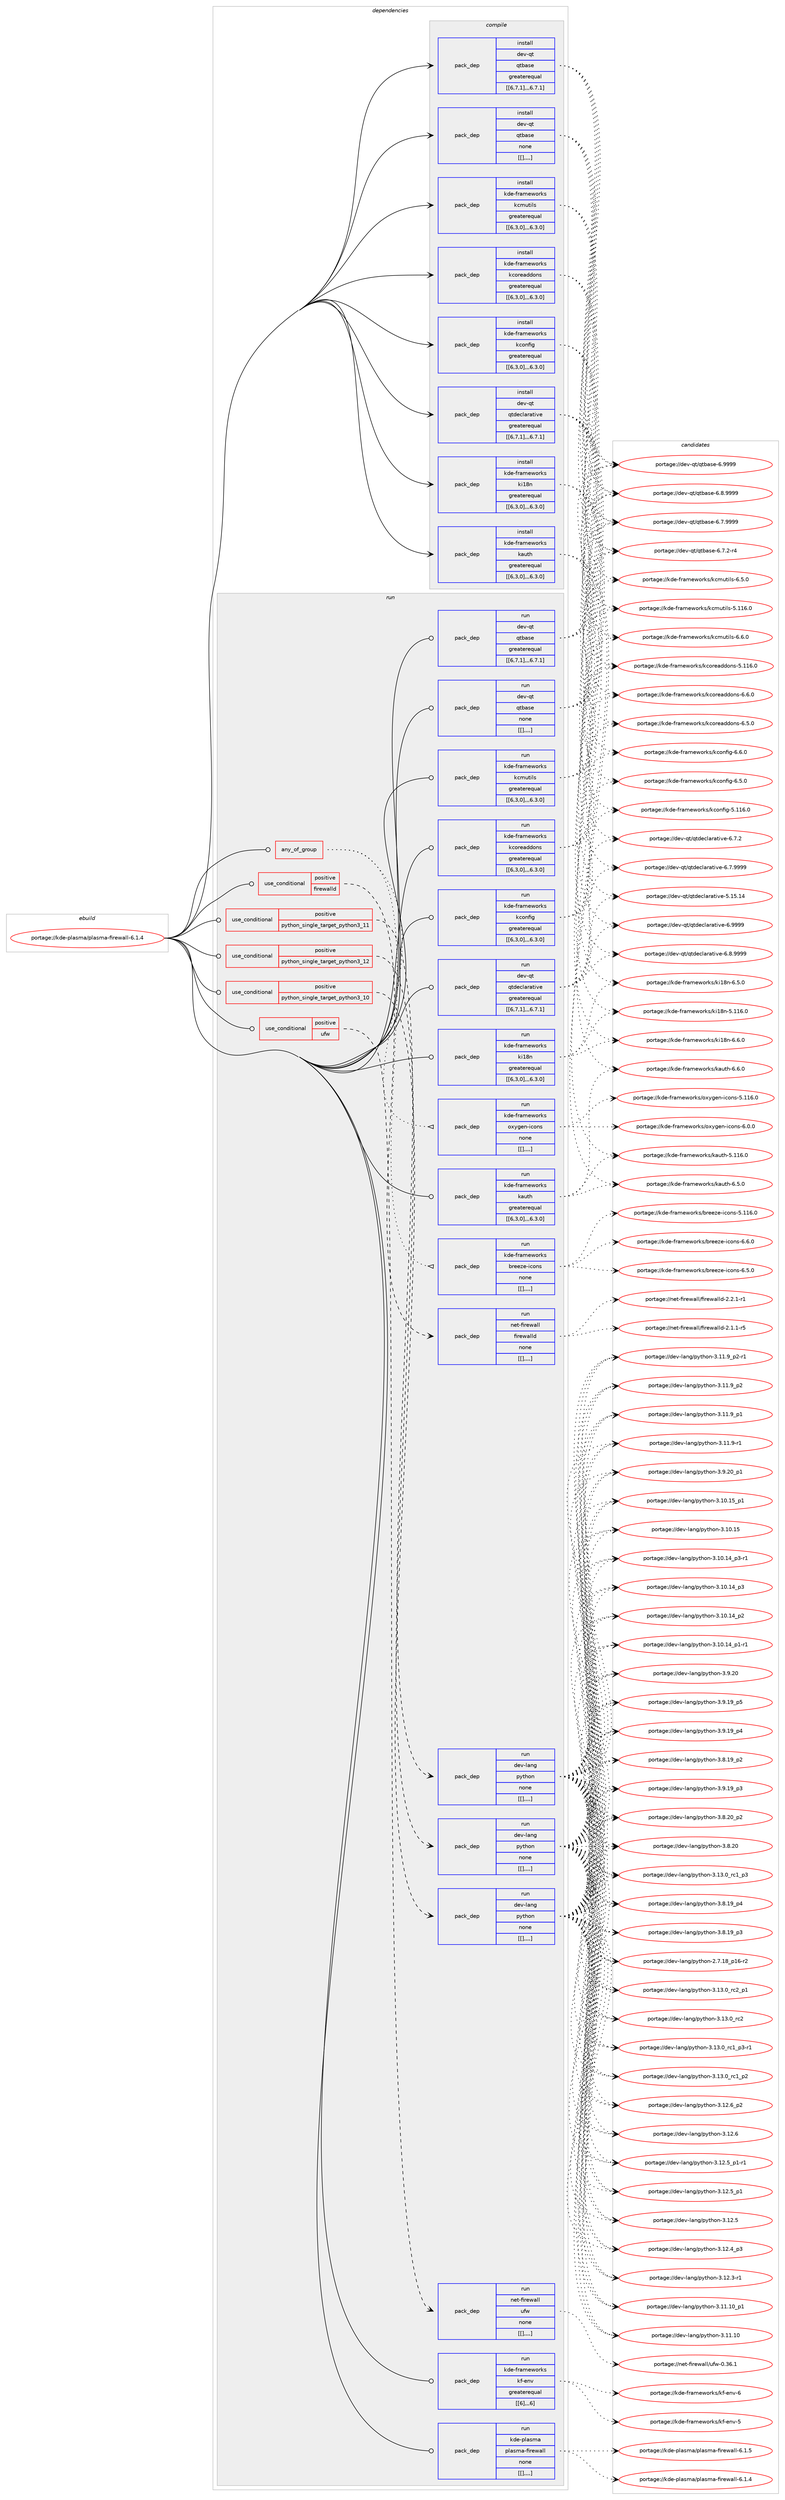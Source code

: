 digraph prolog {

# *************
# Graph options
# *************

newrank=true;
concentrate=true;
compound=true;
graph [rankdir=LR,fontname=Helvetica,fontsize=10,ranksep=1.5];#, ranksep=2.5, nodesep=0.2];
edge  [arrowhead=vee];
node  [fontname=Helvetica,fontsize=10];

# **********
# The ebuild
# **********

subgraph cluster_leftcol {
color=gray;
label=<<i>ebuild</i>>;
id [label="portage://kde-plasma/plasma-firewall-6.1.4", color=red, width=4, href="../kde-plasma/plasma-firewall-6.1.4.svg"];
}

# ****************
# The dependencies
# ****************

subgraph cluster_midcol {
color=gray;
label=<<i>dependencies</i>>;
subgraph cluster_compile {
fillcolor="#eeeeee";
style=filled;
label=<<i>compile</i>>;
subgraph pack206975 {
dependency280791 [label=<<TABLE BORDER="0" CELLBORDER="1" CELLSPACING="0" CELLPADDING="4" WIDTH="220"><TR><TD ROWSPAN="6" CELLPADDING="30">pack_dep</TD></TR><TR><TD WIDTH="110">install</TD></TR><TR><TD>dev-qt</TD></TR><TR><TD>qtbase</TD></TR><TR><TD>greaterequal</TD></TR><TR><TD>[[6,7,1],,,6.7.1]</TD></TR></TABLE>>, shape=none, color=blue];
}
id:e -> dependency280791:w [weight=20,style="solid",arrowhead="vee"];
subgraph pack206976 {
dependency280792 [label=<<TABLE BORDER="0" CELLBORDER="1" CELLSPACING="0" CELLPADDING="4" WIDTH="220"><TR><TD ROWSPAN="6" CELLPADDING="30">pack_dep</TD></TR><TR><TD WIDTH="110">install</TD></TR><TR><TD>dev-qt</TD></TR><TR><TD>qtbase</TD></TR><TR><TD>none</TD></TR><TR><TD>[[],,,,]</TD></TR></TABLE>>, shape=none, color=blue];
}
id:e -> dependency280792:w [weight=20,style="solid",arrowhead="vee"];
subgraph pack206977 {
dependency280793 [label=<<TABLE BORDER="0" CELLBORDER="1" CELLSPACING="0" CELLPADDING="4" WIDTH="220"><TR><TD ROWSPAN="6" CELLPADDING="30">pack_dep</TD></TR><TR><TD WIDTH="110">install</TD></TR><TR><TD>dev-qt</TD></TR><TR><TD>qtdeclarative</TD></TR><TR><TD>greaterequal</TD></TR><TR><TD>[[6,7,1],,,6.7.1]</TD></TR></TABLE>>, shape=none, color=blue];
}
id:e -> dependency280793:w [weight=20,style="solid",arrowhead="vee"];
subgraph pack206978 {
dependency280794 [label=<<TABLE BORDER="0" CELLBORDER="1" CELLSPACING="0" CELLPADDING="4" WIDTH="220"><TR><TD ROWSPAN="6" CELLPADDING="30">pack_dep</TD></TR><TR><TD WIDTH="110">install</TD></TR><TR><TD>kde-frameworks</TD></TR><TR><TD>kauth</TD></TR><TR><TD>greaterequal</TD></TR><TR><TD>[[6,3,0],,,6.3.0]</TD></TR></TABLE>>, shape=none, color=blue];
}
id:e -> dependency280794:w [weight=20,style="solid",arrowhead="vee"];
subgraph pack206979 {
dependency280795 [label=<<TABLE BORDER="0" CELLBORDER="1" CELLSPACING="0" CELLPADDING="4" WIDTH="220"><TR><TD ROWSPAN="6" CELLPADDING="30">pack_dep</TD></TR><TR><TD WIDTH="110">install</TD></TR><TR><TD>kde-frameworks</TD></TR><TR><TD>kcmutils</TD></TR><TR><TD>greaterequal</TD></TR><TR><TD>[[6,3,0],,,6.3.0]</TD></TR></TABLE>>, shape=none, color=blue];
}
id:e -> dependency280795:w [weight=20,style="solid",arrowhead="vee"];
subgraph pack206980 {
dependency280796 [label=<<TABLE BORDER="0" CELLBORDER="1" CELLSPACING="0" CELLPADDING="4" WIDTH="220"><TR><TD ROWSPAN="6" CELLPADDING="30">pack_dep</TD></TR><TR><TD WIDTH="110">install</TD></TR><TR><TD>kde-frameworks</TD></TR><TR><TD>kconfig</TD></TR><TR><TD>greaterequal</TD></TR><TR><TD>[[6,3,0],,,6.3.0]</TD></TR></TABLE>>, shape=none, color=blue];
}
id:e -> dependency280796:w [weight=20,style="solid",arrowhead="vee"];
subgraph pack206981 {
dependency280797 [label=<<TABLE BORDER="0" CELLBORDER="1" CELLSPACING="0" CELLPADDING="4" WIDTH="220"><TR><TD ROWSPAN="6" CELLPADDING="30">pack_dep</TD></TR><TR><TD WIDTH="110">install</TD></TR><TR><TD>kde-frameworks</TD></TR><TR><TD>kcoreaddons</TD></TR><TR><TD>greaterequal</TD></TR><TR><TD>[[6,3,0],,,6.3.0]</TD></TR></TABLE>>, shape=none, color=blue];
}
id:e -> dependency280797:w [weight=20,style="solid",arrowhead="vee"];
subgraph pack206982 {
dependency280798 [label=<<TABLE BORDER="0" CELLBORDER="1" CELLSPACING="0" CELLPADDING="4" WIDTH="220"><TR><TD ROWSPAN="6" CELLPADDING="30">pack_dep</TD></TR><TR><TD WIDTH="110">install</TD></TR><TR><TD>kde-frameworks</TD></TR><TR><TD>ki18n</TD></TR><TR><TD>greaterequal</TD></TR><TR><TD>[[6,3,0],,,6.3.0]</TD></TR></TABLE>>, shape=none, color=blue];
}
id:e -> dependency280798:w [weight=20,style="solid",arrowhead="vee"];
}
subgraph cluster_compileandrun {
fillcolor="#eeeeee";
style=filled;
label=<<i>compile and run</i>>;
}
subgraph cluster_run {
fillcolor="#eeeeee";
style=filled;
label=<<i>run</i>>;
subgraph any2042 {
dependency280799 [label=<<TABLE BORDER="0" CELLBORDER="1" CELLSPACING="0" CELLPADDING="4"><TR><TD CELLPADDING="10">any_of_group</TD></TR></TABLE>>, shape=none, color=red];subgraph pack206983 {
dependency280800 [label=<<TABLE BORDER="0" CELLBORDER="1" CELLSPACING="0" CELLPADDING="4" WIDTH="220"><TR><TD ROWSPAN="6" CELLPADDING="30">pack_dep</TD></TR><TR><TD WIDTH="110">run</TD></TR><TR><TD>kde-frameworks</TD></TR><TR><TD>breeze-icons</TD></TR><TR><TD>none</TD></TR><TR><TD>[[],,,,]</TD></TR></TABLE>>, shape=none, color=blue];
}
dependency280799:e -> dependency280800:w [weight=20,style="dotted",arrowhead="oinv"];
subgraph pack206984 {
dependency280801 [label=<<TABLE BORDER="0" CELLBORDER="1" CELLSPACING="0" CELLPADDING="4" WIDTH="220"><TR><TD ROWSPAN="6" CELLPADDING="30">pack_dep</TD></TR><TR><TD WIDTH="110">run</TD></TR><TR><TD>kde-frameworks</TD></TR><TR><TD>oxygen-icons</TD></TR><TR><TD>none</TD></TR><TR><TD>[[],,,,]</TD></TR></TABLE>>, shape=none, color=blue];
}
dependency280799:e -> dependency280801:w [weight=20,style="dotted",arrowhead="oinv"];
}
id:e -> dependency280799:w [weight=20,style="solid",arrowhead="odot"];
subgraph cond71612 {
dependency280802 [label=<<TABLE BORDER="0" CELLBORDER="1" CELLSPACING="0" CELLPADDING="4"><TR><TD ROWSPAN="3" CELLPADDING="10">use_conditional</TD></TR><TR><TD>positive</TD></TR><TR><TD>firewalld</TD></TR></TABLE>>, shape=none, color=red];
subgraph pack206985 {
dependency280803 [label=<<TABLE BORDER="0" CELLBORDER="1" CELLSPACING="0" CELLPADDING="4" WIDTH="220"><TR><TD ROWSPAN="6" CELLPADDING="30">pack_dep</TD></TR><TR><TD WIDTH="110">run</TD></TR><TR><TD>net-firewall</TD></TR><TR><TD>firewalld</TD></TR><TR><TD>none</TD></TR><TR><TD>[[],,,,]</TD></TR></TABLE>>, shape=none, color=blue];
}
dependency280802:e -> dependency280803:w [weight=20,style="dashed",arrowhead="vee"];
}
id:e -> dependency280802:w [weight=20,style="solid",arrowhead="odot"];
subgraph cond71613 {
dependency280804 [label=<<TABLE BORDER="0" CELLBORDER="1" CELLSPACING="0" CELLPADDING="4"><TR><TD ROWSPAN="3" CELLPADDING="10">use_conditional</TD></TR><TR><TD>positive</TD></TR><TR><TD>python_single_target_python3_10</TD></TR></TABLE>>, shape=none, color=red];
subgraph pack206986 {
dependency280805 [label=<<TABLE BORDER="0" CELLBORDER="1" CELLSPACING="0" CELLPADDING="4" WIDTH="220"><TR><TD ROWSPAN="6" CELLPADDING="30">pack_dep</TD></TR><TR><TD WIDTH="110">run</TD></TR><TR><TD>dev-lang</TD></TR><TR><TD>python</TD></TR><TR><TD>none</TD></TR><TR><TD>[[],,,,]</TD></TR></TABLE>>, shape=none, color=blue];
}
dependency280804:e -> dependency280805:w [weight=20,style="dashed",arrowhead="vee"];
}
id:e -> dependency280804:w [weight=20,style="solid",arrowhead="odot"];
subgraph cond71614 {
dependency280806 [label=<<TABLE BORDER="0" CELLBORDER="1" CELLSPACING="0" CELLPADDING="4"><TR><TD ROWSPAN="3" CELLPADDING="10">use_conditional</TD></TR><TR><TD>positive</TD></TR><TR><TD>python_single_target_python3_11</TD></TR></TABLE>>, shape=none, color=red];
subgraph pack206987 {
dependency280807 [label=<<TABLE BORDER="0" CELLBORDER="1" CELLSPACING="0" CELLPADDING="4" WIDTH="220"><TR><TD ROWSPAN="6" CELLPADDING="30">pack_dep</TD></TR><TR><TD WIDTH="110">run</TD></TR><TR><TD>dev-lang</TD></TR><TR><TD>python</TD></TR><TR><TD>none</TD></TR><TR><TD>[[],,,,]</TD></TR></TABLE>>, shape=none, color=blue];
}
dependency280806:e -> dependency280807:w [weight=20,style="dashed",arrowhead="vee"];
}
id:e -> dependency280806:w [weight=20,style="solid",arrowhead="odot"];
subgraph cond71615 {
dependency280808 [label=<<TABLE BORDER="0" CELLBORDER="1" CELLSPACING="0" CELLPADDING="4"><TR><TD ROWSPAN="3" CELLPADDING="10">use_conditional</TD></TR><TR><TD>positive</TD></TR><TR><TD>python_single_target_python3_12</TD></TR></TABLE>>, shape=none, color=red];
subgraph pack206988 {
dependency280809 [label=<<TABLE BORDER="0" CELLBORDER="1" CELLSPACING="0" CELLPADDING="4" WIDTH="220"><TR><TD ROWSPAN="6" CELLPADDING="30">pack_dep</TD></TR><TR><TD WIDTH="110">run</TD></TR><TR><TD>dev-lang</TD></TR><TR><TD>python</TD></TR><TR><TD>none</TD></TR><TR><TD>[[],,,,]</TD></TR></TABLE>>, shape=none, color=blue];
}
dependency280808:e -> dependency280809:w [weight=20,style="dashed",arrowhead="vee"];
}
id:e -> dependency280808:w [weight=20,style="solid",arrowhead="odot"];
subgraph cond71616 {
dependency280810 [label=<<TABLE BORDER="0" CELLBORDER="1" CELLSPACING="0" CELLPADDING="4"><TR><TD ROWSPAN="3" CELLPADDING="10">use_conditional</TD></TR><TR><TD>positive</TD></TR><TR><TD>ufw</TD></TR></TABLE>>, shape=none, color=red];
subgraph pack206989 {
dependency280811 [label=<<TABLE BORDER="0" CELLBORDER="1" CELLSPACING="0" CELLPADDING="4" WIDTH="220"><TR><TD ROWSPAN="6" CELLPADDING="30">pack_dep</TD></TR><TR><TD WIDTH="110">run</TD></TR><TR><TD>net-firewall</TD></TR><TR><TD>ufw</TD></TR><TR><TD>none</TD></TR><TR><TD>[[],,,,]</TD></TR></TABLE>>, shape=none, color=blue];
}
dependency280810:e -> dependency280811:w [weight=20,style="dashed",arrowhead="vee"];
}
id:e -> dependency280810:w [weight=20,style="solid",arrowhead="odot"];
subgraph pack206990 {
dependency280812 [label=<<TABLE BORDER="0" CELLBORDER="1" CELLSPACING="0" CELLPADDING="4" WIDTH="220"><TR><TD ROWSPAN="6" CELLPADDING="30">pack_dep</TD></TR><TR><TD WIDTH="110">run</TD></TR><TR><TD>dev-qt</TD></TR><TR><TD>qtbase</TD></TR><TR><TD>greaterequal</TD></TR><TR><TD>[[6,7,1],,,6.7.1]</TD></TR></TABLE>>, shape=none, color=blue];
}
id:e -> dependency280812:w [weight=20,style="solid",arrowhead="odot"];
subgraph pack206991 {
dependency280813 [label=<<TABLE BORDER="0" CELLBORDER="1" CELLSPACING="0" CELLPADDING="4" WIDTH="220"><TR><TD ROWSPAN="6" CELLPADDING="30">pack_dep</TD></TR><TR><TD WIDTH="110">run</TD></TR><TR><TD>dev-qt</TD></TR><TR><TD>qtbase</TD></TR><TR><TD>none</TD></TR><TR><TD>[[],,,,]</TD></TR></TABLE>>, shape=none, color=blue];
}
id:e -> dependency280813:w [weight=20,style="solid",arrowhead="odot"];
subgraph pack206992 {
dependency280814 [label=<<TABLE BORDER="0" CELLBORDER="1" CELLSPACING="0" CELLPADDING="4" WIDTH="220"><TR><TD ROWSPAN="6" CELLPADDING="30">pack_dep</TD></TR><TR><TD WIDTH="110">run</TD></TR><TR><TD>dev-qt</TD></TR><TR><TD>qtdeclarative</TD></TR><TR><TD>greaterequal</TD></TR><TR><TD>[[6,7,1],,,6.7.1]</TD></TR></TABLE>>, shape=none, color=blue];
}
id:e -> dependency280814:w [weight=20,style="solid",arrowhead="odot"];
subgraph pack206993 {
dependency280815 [label=<<TABLE BORDER="0" CELLBORDER="1" CELLSPACING="0" CELLPADDING="4" WIDTH="220"><TR><TD ROWSPAN="6" CELLPADDING="30">pack_dep</TD></TR><TR><TD WIDTH="110">run</TD></TR><TR><TD>kde-frameworks</TD></TR><TR><TD>kauth</TD></TR><TR><TD>greaterequal</TD></TR><TR><TD>[[6,3,0],,,6.3.0]</TD></TR></TABLE>>, shape=none, color=blue];
}
id:e -> dependency280815:w [weight=20,style="solid",arrowhead="odot"];
subgraph pack206994 {
dependency280816 [label=<<TABLE BORDER="0" CELLBORDER="1" CELLSPACING="0" CELLPADDING="4" WIDTH="220"><TR><TD ROWSPAN="6" CELLPADDING="30">pack_dep</TD></TR><TR><TD WIDTH="110">run</TD></TR><TR><TD>kde-frameworks</TD></TR><TR><TD>kcmutils</TD></TR><TR><TD>greaterequal</TD></TR><TR><TD>[[6,3,0],,,6.3.0]</TD></TR></TABLE>>, shape=none, color=blue];
}
id:e -> dependency280816:w [weight=20,style="solid",arrowhead="odot"];
subgraph pack206995 {
dependency280817 [label=<<TABLE BORDER="0" CELLBORDER="1" CELLSPACING="0" CELLPADDING="4" WIDTH="220"><TR><TD ROWSPAN="6" CELLPADDING="30">pack_dep</TD></TR><TR><TD WIDTH="110">run</TD></TR><TR><TD>kde-frameworks</TD></TR><TR><TD>kconfig</TD></TR><TR><TD>greaterequal</TD></TR><TR><TD>[[6,3,0],,,6.3.0]</TD></TR></TABLE>>, shape=none, color=blue];
}
id:e -> dependency280817:w [weight=20,style="solid",arrowhead="odot"];
subgraph pack206996 {
dependency280818 [label=<<TABLE BORDER="0" CELLBORDER="1" CELLSPACING="0" CELLPADDING="4" WIDTH="220"><TR><TD ROWSPAN="6" CELLPADDING="30">pack_dep</TD></TR><TR><TD WIDTH="110">run</TD></TR><TR><TD>kde-frameworks</TD></TR><TR><TD>kcoreaddons</TD></TR><TR><TD>greaterequal</TD></TR><TR><TD>[[6,3,0],,,6.3.0]</TD></TR></TABLE>>, shape=none, color=blue];
}
id:e -> dependency280818:w [weight=20,style="solid",arrowhead="odot"];
subgraph pack206997 {
dependency280819 [label=<<TABLE BORDER="0" CELLBORDER="1" CELLSPACING="0" CELLPADDING="4" WIDTH="220"><TR><TD ROWSPAN="6" CELLPADDING="30">pack_dep</TD></TR><TR><TD WIDTH="110">run</TD></TR><TR><TD>kde-frameworks</TD></TR><TR><TD>kf-env</TD></TR><TR><TD>greaterequal</TD></TR><TR><TD>[[6],,,6]</TD></TR></TABLE>>, shape=none, color=blue];
}
id:e -> dependency280819:w [weight=20,style="solid",arrowhead="odot"];
subgraph pack206998 {
dependency280820 [label=<<TABLE BORDER="0" CELLBORDER="1" CELLSPACING="0" CELLPADDING="4" WIDTH="220"><TR><TD ROWSPAN="6" CELLPADDING="30">pack_dep</TD></TR><TR><TD WIDTH="110">run</TD></TR><TR><TD>kde-frameworks</TD></TR><TR><TD>ki18n</TD></TR><TR><TD>greaterequal</TD></TR><TR><TD>[[6,3,0],,,6.3.0]</TD></TR></TABLE>>, shape=none, color=blue];
}
id:e -> dependency280820:w [weight=20,style="solid",arrowhead="odot"];
subgraph pack206999 {
dependency280821 [label=<<TABLE BORDER="0" CELLBORDER="1" CELLSPACING="0" CELLPADDING="4" WIDTH="220"><TR><TD ROWSPAN="6" CELLPADDING="30">pack_dep</TD></TR><TR><TD WIDTH="110">run</TD></TR><TR><TD>kde-plasma</TD></TR><TR><TD>plasma-firewall</TD></TR><TR><TD>none</TD></TR><TR><TD>[[],,,,]</TD></TR></TABLE>>, shape=none, color=blue];
}
id:e -> dependency280821:w [weight=20,style="solid",arrowhead="odot"];
}
}

# **************
# The candidates
# **************

subgraph cluster_choices {
rank=same;
color=gray;
label=<<i>candidates</i>>;

subgraph choice206975 {
color=black;
nodesep=1;
choice1001011184511311647113116989711510145544657575757 [label="portage://dev-qt/qtbase-6.9999", color=red, width=4,href="../dev-qt/qtbase-6.9999.svg"];
choice10010111845113116471131169897115101455446564657575757 [label="portage://dev-qt/qtbase-6.8.9999", color=red, width=4,href="../dev-qt/qtbase-6.8.9999.svg"];
choice10010111845113116471131169897115101455446554657575757 [label="portage://dev-qt/qtbase-6.7.9999", color=red, width=4,href="../dev-qt/qtbase-6.7.9999.svg"];
choice100101118451131164711311698971151014554465546504511452 [label="portage://dev-qt/qtbase-6.7.2-r4", color=red, width=4,href="../dev-qt/qtbase-6.7.2-r4.svg"];
dependency280791:e -> choice1001011184511311647113116989711510145544657575757:w [style=dotted,weight="100"];
dependency280791:e -> choice10010111845113116471131169897115101455446564657575757:w [style=dotted,weight="100"];
dependency280791:e -> choice10010111845113116471131169897115101455446554657575757:w [style=dotted,weight="100"];
dependency280791:e -> choice100101118451131164711311698971151014554465546504511452:w [style=dotted,weight="100"];
}
subgraph choice206976 {
color=black;
nodesep=1;
choice1001011184511311647113116989711510145544657575757 [label="portage://dev-qt/qtbase-6.9999", color=red, width=4,href="../dev-qt/qtbase-6.9999.svg"];
choice10010111845113116471131169897115101455446564657575757 [label="portage://dev-qt/qtbase-6.8.9999", color=red, width=4,href="../dev-qt/qtbase-6.8.9999.svg"];
choice10010111845113116471131169897115101455446554657575757 [label="portage://dev-qt/qtbase-6.7.9999", color=red, width=4,href="../dev-qt/qtbase-6.7.9999.svg"];
choice100101118451131164711311698971151014554465546504511452 [label="portage://dev-qt/qtbase-6.7.2-r4", color=red, width=4,href="../dev-qt/qtbase-6.7.2-r4.svg"];
dependency280792:e -> choice1001011184511311647113116989711510145544657575757:w [style=dotted,weight="100"];
dependency280792:e -> choice10010111845113116471131169897115101455446564657575757:w [style=dotted,weight="100"];
dependency280792:e -> choice10010111845113116471131169897115101455446554657575757:w [style=dotted,weight="100"];
dependency280792:e -> choice100101118451131164711311698971151014554465546504511452:w [style=dotted,weight="100"];
}
subgraph choice206977 {
color=black;
nodesep=1;
choice100101118451131164711311610010199108971149711610511810145544657575757 [label="portage://dev-qt/qtdeclarative-6.9999", color=red, width=4,href="../dev-qt/qtdeclarative-6.9999.svg"];
choice1001011184511311647113116100101991089711497116105118101455446564657575757 [label="portage://dev-qt/qtdeclarative-6.8.9999", color=red, width=4,href="../dev-qt/qtdeclarative-6.8.9999.svg"];
choice1001011184511311647113116100101991089711497116105118101455446554657575757 [label="portage://dev-qt/qtdeclarative-6.7.9999", color=red, width=4,href="../dev-qt/qtdeclarative-6.7.9999.svg"];
choice1001011184511311647113116100101991089711497116105118101455446554650 [label="portage://dev-qt/qtdeclarative-6.7.2", color=red, width=4,href="../dev-qt/qtdeclarative-6.7.2.svg"];
choice10010111845113116471131161001019910897114971161051181014553464953464952 [label="portage://dev-qt/qtdeclarative-5.15.14", color=red, width=4,href="../dev-qt/qtdeclarative-5.15.14.svg"];
dependency280793:e -> choice100101118451131164711311610010199108971149711610511810145544657575757:w [style=dotted,weight="100"];
dependency280793:e -> choice1001011184511311647113116100101991089711497116105118101455446564657575757:w [style=dotted,weight="100"];
dependency280793:e -> choice1001011184511311647113116100101991089711497116105118101455446554657575757:w [style=dotted,weight="100"];
dependency280793:e -> choice1001011184511311647113116100101991089711497116105118101455446554650:w [style=dotted,weight="100"];
dependency280793:e -> choice10010111845113116471131161001019910897114971161051181014553464953464952:w [style=dotted,weight="100"];
}
subgraph choice206978 {
color=black;
nodesep=1;
choice10710010145102114971091011191111141071154710797117116104455446544648 [label="portage://kde-frameworks/kauth-6.6.0", color=red, width=4,href="../kde-frameworks/kauth-6.6.0.svg"];
choice10710010145102114971091011191111141071154710797117116104455446534648 [label="portage://kde-frameworks/kauth-6.5.0", color=red, width=4,href="../kde-frameworks/kauth-6.5.0.svg"];
choice107100101451021149710910111911111410711547107971171161044553464949544648 [label="portage://kde-frameworks/kauth-5.116.0", color=red, width=4,href="../kde-frameworks/kauth-5.116.0.svg"];
dependency280794:e -> choice10710010145102114971091011191111141071154710797117116104455446544648:w [style=dotted,weight="100"];
dependency280794:e -> choice10710010145102114971091011191111141071154710797117116104455446534648:w [style=dotted,weight="100"];
dependency280794:e -> choice107100101451021149710910111911111410711547107971171161044553464949544648:w [style=dotted,weight="100"];
}
subgraph choice206979 {
color=black;
nodesep=1;
choice10710010145102114971091011191111141071154710799109117116105108115455446544648 [label="portage://kde-frameworks/kcmutils-6.6.0", color=red, width=4,href="../kde-frameworks/kcmutils-6.6.0.svg"];
choice10710010145102114971091011191111141071154710799109117116105108115455446534648 [label="portage://kde-frameworks/kcmutils-6.5.0", color=red, width=4,href="../kde-frameworks/kcmutils-6.5.0.svg"];
choice107100101451021149710910111911111410711547107991091171161051081154553464949544648 [label="portage://kde-frameworks/kcmutils-5.116.0", color=red, width=4,href="../kde-frameworks/kcmutils-5.116.0.svg"];
dependency280795:e -> choice10710010145102114971091011191111141071154710799109117116105108115455446544648:w [style=dotted,weight="100"];
dependency280795:e -> choice10710010145102114971091011191111141071154710799109117116105108115455446534648:w [style=dotted,weight="100"];
dependency280795:e -> choice107100101451021149710910111911111410711547107991091171161051081154553464949544648:w [style=dotted,weight="100"];
}
subgraph choice206980 {
color=black;
nodesep=1;
choice10710010145102114971091011191111141071154710799111110102105103455446544648 [label="portage://kde-frameworks/kconfig-6.6.0", color=red, width=4,href="../kde-frameworks/kconfig-6.6.0.svg"];
choice10710010145102114971091011191111141071154710799111110102105103455446534648 [label="portage://kde-frameworks/kconfig-6.5.0", color=red, width=4,href="../kde-frameworks/kconfig-6.5.0.svg"];
choice107100101451021149710910111911111410711547107991111101021051034553464949544648 [label="portage://kde-frameworks/kconfig-5.116.0", color=red, width=4,href="../kde-frameworks/kconfig-5.116.0.svg"];
dependency280796:e -> choice10710010145102114971091011191111141071154710799111110102105103455446544648:w [style=dotted,weight="100"];
dependency280796:e -> choice10710010145102114971091011191111141071154710799111110102105103455446534648:w [style=dotted,weight="100"];
dependency280796:e -> choice107100101451021149710910111911111410711547107991111101021051034553464949544648:w [style=dotted,weight="100"];
}
subgraph choice206981 {
color=black;
nodesep=1;
choice1071001014510211497109101119111114107115471079911111410197100100111110115455446544648 [label="portage://kde-frameworks/kcoreaddons-6.6.0", color=red, width=4,href="../kde-frameworks/kcoreaddons-6.6.0.svg"];
choice1071001014510211497109101119111114107115471079911111410197100100111110115455446534648 [label="portage://kde-frameworks/kcoreaddons-6.5.0", color=red, width=4,href="../kde-frameworks/kcoreaddons-6.5.0.svg"];
choice10710010145102114971091011191111141071154710799111114101971001001111101154553464949544648 [label="portage://kde-frameworks/kcoreaddons-5.116.0", color=red, width=4,href="../kde-frameworks/kcoreaddons-5.116.0.svg"];
dependency280797:e -> choice1071001014510211497109101119111114107115471079911111410197100100111110115455446544648:w [style=dotted,weight="100"];
dependency280797:e -> choice1071001014510211497109101119111114107115471079911111410197100100111110115455446534648:w [style=dotted,weight="100"];
dependency280797:e -> choice10710010145102114971091011191111141071154710799111114101971001001111101154553464949544648:w [style=dotted,weight="100"];
}
subgraph choice206982 {
color=black;
nodesep=1;
choice1071001014510211497109101119111114107115471071054956110455446544648 [label="portage://kde-frameworks/ki18n-6.6.0", color=red, width=4,href="../kde-frameworks/ki18n-6.6.0.svg"];
choice1071001014510211497109101119111114107115471071054956110455446534648 [label="portage://kde-frameworks/ki18n-6.5.0", color=red, width=4,href="../kde-frameworks/ki18n-6.5.0.svg"];
choice10710010145102114971091011191111141071154710710549561104553464949544648 [label="portage://kde-frameworks/ki18n-5.116.0", color=red, width=4,href="../kde-frameworks/ki18n-5.116.0.svg"];
dependency280798:e -> choice1071001014510211497109101119111114107115471071054956110455446544648:w [style=dotted,weight="100"];
dependency280798:e -> choice1071001014510211497109101119111114107115471071054956110455446534648:w [style=dotted,weight="100"];
dependency280798:e -> choice10710010145102114971091011191111141071154710710549561104553464949544648:w [style=dotted,weight="100"];
}
subgraph choice206983 {
color=black;
nodesep=1;
choice107100101451021149710910111911111410711547981141011011221014510599111110115455446544648 [label="portage://kde-frameworks/breeze-icons-6.6.0", color=red, width=4,href="../kde-frameworks/breeze-icons-6.6.0.svg"];
choice107100101451021149710910111911111410711547981141011011221014510599111110115455446534648 [label="portage://kde-frameworks/breeze-icons-6.5.0", color=red, width=4,href="../kde-frameworks/breeze-icons-6.5.0.svg"];
choice1071001014510211497109101119111114107115479811410110112210145105991111101154553464949544648 [label="portage://kde-frameworks/breeze-icons-5.116.0", color=red, width=4,href="../kde-frameworks/breeze-icons-5.116.0.svg"];
dependency280800:e -> choice107100101451021149710910111911111410711547981141011011221014510599111110115455446544648:w [style=dotted,weight="100"];
dependency280800:e -> choice107100101451021149710910111911111410711547981141011011221014510599111110115455446534648:w [style=dotted,weight="100"];
dependency280800:e -> choice1071001014510211497109101119111114107115479811410110112210145105991111101154553464949544648:w [style=dotted,weight="100"];
}
subgraph choice206984 {
color=black;
nodesep=1;
choice1071001014510211497109101119111114107115471111201211031011104510599111110115455446484648 [label="portage://kde-frameworks/oxygen-icons-6.0.0", color=red, width=4,href="../kde-frameworks/oxygen-icons-6.0.0.svg"];
choice10710010145102114971091011191111141071154711112012110310111045105991111101154553464949544648 [label="portage://kde-frameworks/oxygen-icons-5.116.0", color=red, width=4,href="../kde-frameworks/oxygen-icons-5.116.0.svg"];
dependency280801:e -> choice1071001014510211497109101119111114107115471111201211031011104510599111110115455446484648:w [style=dotted,weight="100"];
dependency280801:e -> choice10710010145102114971091011191111141071154711112012110310111045105991111101154553464949544648:w [style=dotted,weight="100"];
}
subgraph choice206985 {
color=black;
nodesep=1;
choice110101116451021051141011199710810847102105114101119971081081004550465046494511449 [label="portage://net-firewall/firewalld-2.2.1-r1", color=red, width=4,href="../net-firewall/firewalld-2.2.1-r1.svg"];
choice110101116451021051141011199710810847102105114101119971081081004550464946494511453 [label="portage://net-firewall/firewalld-2.1.1-r5", color=red, width=4,href="../net-firewall/firewalld-2.1.1-r5.svg"];
dependency280803:e -> choice110101116451021051141011199710810847102105114101119971081081004550465046494511449:w [style=dotted,weight="100"];
dependency280803:e -> choice110101116451021051141011199710810847102105114101119971081081004550464946494511453:w [style=dotted,weight="100"];
}
subgraph choice206986 {
color=black;
nodesep=1;
choice100101118451089711010347112121116104111110455146495146489511499509511249 [label="portage://dev-lang/python-3.13.0_rc2_p1", color=red, width=4,href="../dev-lang/python-3.13.0_rc2_p1.svg"];
choice10010111845108971101034711212111610411111045514649514648951149950 [label="portage://dev-lang/python-3.13.0_rc2", color=red, width=4,href="../dev-lang/python-3.13.0_rc2.svg"];
choice1001011184510897110103471121211161041111104551464951464895114994995112514511449 [label="portage://dev-lang/python-3.13.0_rc1_p3-r1", color=red, width=4,href="../dev-lang/python-3.13.0_rc1_p3-r1.svg"];
choice100101118451089711010347112121116104111110455146495146489511499499511251 [label="portage://dev-lang/python-3.13.0_rc1_p3", color=red, width=4,href="../dev-lang/python-3.13.0_rc1_p3.svg"];
choice100101118451089711010347112121116104111110455146495146489511499499511250 [label="portage://dev-lang/python-3.13.0_rc1_p2", color=red, width=4,href="../dev-lang/python-3.13.0_rc1_p2.svg"];
choice100101118451089711010347112121116104111110455146495046549511250 [label="portage://dev-lang/python-3.12.6_p2", color=red, width=4,href="../dev-lang/python-3.12.6_p2.svg"];
choice10010111845108971101034711212111610411111045514649504654 [label="portage://dev-lang/python-3.12.6", color=red, width=4,href="../dev-lang/python-3.12.6.svg"];
choice1001011184510897110103471121211161041111104551464950465395112494511449 [label="portage://dev-lang/python-3.12.5_p1-r1", color=red, width=4,href="../dev-lang/python-3.12.5_p1-r1.svg"];
choice100101118451089711010347112121116104111110455146495046539511249 [label="portage://dev-lang/python-3.12.5_p1", color=red, width=4,href="../dev-lang/python-3.12.5_p1.svg"];
choice10010111845108971101034711212111610411111045514649504653 [label="portage://dev-lang/python-3.12.5", color=red, width=4,href="../dev-lang/python-3.12.5.svg"];
choice100101118451089711010347112121116104111110455146495046529511251 [label="portage://dev-lang/python-3.12.4_p3", color=red, width=4,href="../dev-lang/python-3.12.4_p3.svg"];
choice100101118451089711010347112121116104111110455146495046514511449 [label="portage://dev-lang/python-3.12.3-r1", color=red, width=4,href="../dev-lang/python-3.12.3-r1.svg"];
choice10010111845108971101034711212111610411111045514649494649489511249 [label="portage://dev-lang/python-3.11.10_p1", color=red, width=4,href="../dev-lang/python-3.11.10_p1.svg"];
choice1001011184510897110103471121211161041111104551464949464948 [label="portage://dev-lang/python-3.11.10", color=red, width=4,href="../dev-lang/python-3.11.10.svg"];
choice1001011184510897110103471121211161041111104551464949465795112504511449 [label="portage://dev-lang/python-3.11.9_p2-r1", color=red, width=4,href="../dev-lang/python-3.11.9_p2-r1.svg"];
choice100101118451089711010347112121116104111110455146494946579511250 [label="portage://dev-lang/python-3.11.9_p2", color=red, width=4,href="../dev-lang/python-3.11.9_p2.svg"];
choice100101118451089711010347112121116104111110455146494946579511249 [label="portage://dev-lang/python-3.11.9_p1", color=red, width=4,href="../dev-lang/python-3.11.9_p1.svg"];
choice100101118451089711010347112121116104111110455146494946574511449 [label="portage://dev-lang/python-3.11.9-r1", color=red, width=4,href="../dev-lang/python-3.11.9-r1.svg"];
choice10010111845108971101034711212111610411111045514649484649539511249 [label="portage://dev-lang/python-3.10.15_p1", color=red, width=4,href="../dev-lang/python-3.10.15_p1.svg"];
choice1001011184510897110103471121211161041111104551464948464953 [label="portage://dev-lang/python-3.10.15", color=red, width=4,href="../dev-lang/python-3.10.15.svg"];
choice100101118451089711010347112121116104111110455146494846495295112514511449 [label="portage://dev-lang/python-3.10.14_p3-r1", color=red, width=4,href="../dev-lang/python-3.10.14_p3-r1.svg"];
choice10010111845108971101034711212111610411111045514649484649529511251 [label="portage://dev-lang/python-3.10.14_p3", color=red, width=4,href="../dev-lang/python-3.10.14_p3.svg"];
choice10010111845108971101034711212111610411111045514649484649529511250 [label="portage://dev-lang/python-3.10.14_p2", color=red, width=4,href="../dev-lang/python-3.10.14_p2.svg"];
choice100101118451089711010347112121116104111110455146494846495295112494511449 [label="portage://dev-lang/python-3.10.14_p1-r1", color=red, width=4,href="../dev-lang/python-3.10.14_p1-r1.svg"];
choice100101118451089711010347112121116104111110455146574650489511249 [label="portage://dev-lang/python-3.9.20_p1", color=red, width=4,href="../dev-lang/python-3.9.20_p1.svg"];
choice10010111845108971101034711212111610411111045514657465048 [label="portage://dev-lang/python-3.9.20", color=red, width=4,href="../dev-lang/python-3.9.20.svg"];
choice100101118451089711010347112121116104111110455146574649579511253 [label="portage://dev-lang/python-3.9.19_p5", color=red, width=4,href="../dev-lang/python-3.9.19_p5.svg"];
choice100101118451089711010347112121116104111110455146574649579511252 [label="portage://dev-lang/python-3.9.19_p4", color=red, width=4,href="../dev-lang/python-3.9.19_p4.svg"];
choice100101118451089711010347112121116104111110455146574649579511251 [label="portage://dev-lang/python-3.9.19_p3", color=red, width=4,href="../dev-lang/python-3.9.19_p3.svg"];
choice100101118451089711010347112121116104111110455146564650489511250 [label="portage://dev-lang/python-3.8.20_p2", color=red, width=4,href="../dev-lang/python-3.8.20_p2.svg"];
choice10010111845108971101034711212111610411111045514656465048 [label="portage://dev-lang/python-3.8.20", color=red, width=4,href="../dev-lang/python-3.8.20.svg"];
choice100101118451089711010347112121116104111110455146564649579511252 [label="portage://dev-lang/python-3.8.19_p4", color=red, width=4,href="../dev-lang/python-3.8.19_p4.svg"];
choice100101118451089711010347112121116104111110455146564649579511251 [label="portage://dev-lang/python-3.8.19_p3", color=red, width=4,href="../dev-lang/python-3.8.19_p3.svg"];
choice100101118451089711010347112121116104111110455146564649579511250 [label="portage://dev-lang/python-3.8.19_p2", color=red, width=4,href="../dev-lang/python-3.8.19_p2.svg"];
choice100101118451089711010347112121116104111110455046554649569511249544511450 [label="portage://dev-lang/python-2.7.18_p16-r2", color=red, width=4,href="../dev-lang/python-2.7.18_p16-r2.svg"];
dependency280805:e -> choice100101118451089711010347112121116104111110455146495146489511499509511249:w [style=dotted,weight="100"];
dependency280805:e -> choice10010111845108971101034711212111610411111045514649514648951149950:w [style=dotted,weight="100"];
dependency280805:e -> choice1001011184510897110103471121211161041111104551464951464895114994995112514511449:w [style=dotted,weight="100"];
dependency280805:e -> choice100101118451089711010347112121116104111110455146495146489511499499511251:w [style=dotted,weight="100"];
dependency280805:e -> choice100101118451089711010347112121116104111110455146495146489511499499511250:w [style=dotted,weight="100"];
dependency280805:e -> choice100101118451089711010347112121116104111110455146495046549511250:w [style=dotted,weight="100"];
dependency280805:e -> choice10010111845108971101034711212111610411111045514649504654:w [style=dotted,weight="100"];
dependency280805:e -> choice1001011184510897110103471121211161041111104551464950465395112494511449:w [style=dotted,weight="100"];
dependency280805:e -> choice100101118451089711010347112121116104111110455146495046539511249:w [style=dotted,weight="100"];
dependency280805:e -> choice10010111845108971101034711212111610411111045514649504653:w [style=dotted,weight="100"];
dependency280805:e -> choice100101118451089711010347112121116104111110455146495046529511251:w [style=dotted,weight="100"];
dependency280805:e -> choice100101118451089711010347112121116104111110455146495046514511449:w [style=dotted,weight="100"];
dependency280805:e -> choice10010111845108971101034711212111610411111045514649494649489511249:w [style=dotted,weight="100"];
dependency280805:e -> choice1001011184510897110103471121211161041111104551464949464948:w [style=dotted,weight="100"];
dependency280805:e -> choice1001011184510897110103471121211161041111104551464949465795112504511449:w [style=dotted,weight="100"];
dependency280805:e -> choice100101118451089711010347112121116104111110455146494946579511250:w [style=dotted,weight="100"];
dependency280805:e -> choice100101118451089711010347112121116104111110455146494946579511249:w [style=dotted,weight="100"];
dependency280805:e -> choice100101118451089711010347112121116104111110455146494946574511449:w [style=dotted,weight="100"];
dependency280805:e -> choice10010111845108971101034711212111610411111045514649484649539511249:w [style=dotted,weight="100"];
dependency280805:e -> choice1001011184510897110103471121211161041111104551464948464953:w [style=dotted,weight="100"];
dependency280805:e -> choice100101118451089711010347112121116104111110455146494846495295112514511449:w [style=dotted,weight="100"];
dependency280805:e -> choice10010111845108971101034711212111610411111045514649484649529511251:w [style=dotted,weight="100"];
dependency280805:e -> choice10010111845108971101034711212111610411111045514649484649529511250:w [style=dotted,weight="100"];
dependency280805:e -> choice100101118451089711010347112121116104111110455146494846495295112494511449:w [style=dotted,weight="100"];
dependency280805:e -> choice100101118451089711010347112121116104111110455146574650489511249:w [style=dotted,weight="100"];
dependency280805:e -> choice10010111845108971101034711212111610411111045514657465048:w [style=dotted,weight="100"];
dependency280805:e -> choice100101118451089711010347112121116104111110455146574649579511253:w [style=dotted,weight="100"];
dependency280805:e -> choice100101118451089711010347112121116104111110455146574649579511252:w [style=dotted,weight="100"];
dependency280805:e -> choice100101118451089711010347112121116104111110455146574649579511251:w [style=dotted,weight="100"];
dependency280805:e -> choice100101118451089711010347112121116104111110455146564650489511250:w [style=dotted,weight="100"];
dependency280805:e -> choice10010111845108971101034711212111610411111045514656465048:w [style=dotted,weight="100"];
dependency280805:e -> choice100101118451089711010347112121116104111110455146564649579511252:w [style=dotted,weight="100"];
dependency280805:e -> choice100101118451089711010347112121116104111110455146564649579511251:w [style=dotted,weight="100"];
dependency280805:e -> choice100101118451089711010347112121116104111110455146564649579511250:w [style=dotted,weight="100"];
dependency280805:e -> choice100101118451089711010347112121116104111110455046554649569511249544511450:w [style=dotted,weight="100"];
}
subgraph choice206987 {
color=black;
nodesep=1;
choice100101118451089711010347112121116104111110455146495146489511499509511249 [label="portage://dev-lang/python-3.13.0_rc2_p1", color=red, width=4,href="../dev-lang/python-3.13.0_rc2_p1.svg"];
choice10010111845108971101034711212111610411111045514649514648951149950 [label="portage://dev-lang/python-3.13.0_rc2", color=red, width=4,href="../dev-lang/python-3.13.0_rc2.svg"];
choice1001011184510897110103471121211161041111104551464951464895114994995112514511449 [label="portage://dev-lang/python-3.13.0_rc1_p3-r1", color=red, width=4,href="../dev-lang/python-3.13.0_rc1_p3-r1.svg"];
choice100101118451089711010347112121116104111110455146495146489511499499511251 [label="portage://dev-lang/python-3.13.0_rc1_p3", color=red, width=4,href="../dev-lang/python-3.13.0_rc1_p3.svg"];
choice100101118451089711010347112121116104111110455146495146489511499499511250 [label="portage://dev-lang/python-3.13.0_rc1_p2", color=red, width=4,href="../dev-lang/python-3.13.0_rc1_p2.svg"];
choice100101118451089711010347112121116104111110455146495046549511250 [label="portage://dev-lang/python-3.12.6_p2", color=red, width=4,href="../dev-lang/python-3.12.6_p2.svg"];
choice10010111845108971101034711212111610411111045514649504654 [label="portage://dev-lang/python-3.12.6", color=red, width=4,href="../dev-lang/python-3.12.6.svg"];
choice1001011184510897110103471121211161041111104551464950465395112494511449 [label="portage://dev-lang/python-3.12.5_p1-r1", color=red, width=4,href="../dev-lang/python-3.12.5_p1-r1.svg"];
choice100101118451089711010347112121116104111110455146495046539511249 [label="portage://dev-lang/python-3.12.5_p1", color=red, width=4,href="../dev-lang/python-3.12.5_p1.svg"];
choice10010111845108971101034711212111610411111045514649504653 [label="portage://dev-lang/python-3.12.5", color=red, width=4,href="../dev-lang/python-3.12.5.svg"];
choice100101118451089711010347112121116104111110455146495046529511251 [label="portage://dev-lang/python-3.12.4_p3", color=red, width=4,href="../dev-lang/python-3.12.4_p3.svg"];
choice100101118451089711010347112121116104111110455146495046514511449 [label="portage://dev-lang/python-3.12.3-r1", color=red, width=4,href="../dev-lang/python-3.12.3-r1.svg"];
choice10010111845108971101034711212111610411111045514649494649489511249 [label="portage://dev-lang/python-3.11.10_p1", color=red, width=4,href="../dev-lang/python-3.11.10_p1.svg"];
choice1001011184510897110103471121211161041111104551464949464948 [label="portage://dev-lang/python-3.11.10", color=red, width=4,href="../dev-lang/python-3.11.10.svg"];
choice1001011184510897110103471121211161041111104551464949465795112504511449 [label="portage://dev-lang/python-3.11.9_p2-r1", color=red, width=4,href="../dev-lang/python-3.11.9_p2-r1.svg"];
choice100101118451089711010347112121116104111110455146494946579511250 [label="portage://dev-lang/python-3.11.9_p2", color=red, width=4,href="../dev-lang/python-3.11.9_p2.svg"];
choice100101118451089711010347112121116104111110455146494946579511249 [label="portage://dev-lang/python-3.11.9_p1", color=red, width=4,href="../dev-lang/python-3.11.9_p1.svg"];
choice100101118451089711010347112121116104111110455146494946574511449 [label="portage://dev-lang/python-3.11.9-r1", color=red, width=4,href="../dev-lang/python-3.11.9-r1.svg"];
choice10010111845108971101034711212111610411111045514649484649539511249 [label="portage://dev-lang/python-3.10.15_p1", color=red, width=4,href="../dev-lang/python-3.10.15_p1.svg"];
choice1001011184510897110103471121211161041111104551464948464953 [label="portage://dev-lang/python-3.10.15", color=red, width=4,href="../dev-lang/python-3.10.15.svg"];
choice100101118451089711010347112121116104111110455146494846495295112514511449 [label="portage://dev-lang/python-3.10.14_p3-r1", color=red, width=4,href="../dev-lang/python-3.10.14_p3-r1.svg"];
choice10010111845108971101034711212111610411111045514649484649529511251 [label="portage://dev-lang/python-3.10.14_p3", color=red, width=4,href="../dev-lang/python-3.10.14_p3.svg"];
choice10010111845108971101034711212111610411111045514649484649529511250 [label="portage://dev-lang/python-3.10.14_p2", color=red, width=4,href="../dev-lang/python-3.10.14_p2.svg"];
choice100101118451089711010347112121116104111110455146494846495295112494511449 [label="portage://dev-lang/python-3.10.14_p1-r1", color=red, width=4,href="../dev-lang/python-3.10.14_p1-r1.svg"];
choice100101118451089711010347112121116104111110455146574650489511249 [label="portage://dev-lang/python-3.9.20_p1", color=red, width=4,href="../dev-lang/python-3.9.20_p1.svg"];
choice10010111845108971101034711212111610411111045514657465048 [label="portage://dev-lang/python-3.9.20", color=red, width=4,href="../dev-lang/python-3.9.20.svg"];
choice100101118451089711010347112121116104111110455146574649579511253 [label="portage://dev-lang/python-3.9.19_p5", color=red, width=4,href="../dev-lang/python-3.9.19_p5.svg"];
choice100101118451089711010347112121116104111110455146574649579511252 [label="portage://dev-lang/python-3.9.19_p4", color=red, width=4,href="../dev-lang/python-3.9.19_p4.svg"];
choice100101118451089711010347112121116104111110455146574649579511251 [label="portage://dev-lang/python-3.9.19_p3", color=red, width=4,href="../dev-lang/python-3.9.19_p3.svg"];
choice100101118451089711010347112121116104111110455146564650489511250 [label="portage://dev-lang/python-3.8.20_p2", color=red, width=4,href="../dev-lang/python-3.8.20_p2.svg"];
choice10010111845108971101034711212111610411111045514656465048 [label="portage://dev-lang/python-3.8.20", color=red, width=4,href="../dev-lang/python-3.8.20.svg"];
choice100101118451089711010347112121116104111110455146564649579511252 [label="portage://dev-lang/python-3.8.19_p4", color=red, width=4,href="../dev-lang/python-3.8.19_p4.svg"];
choice100101118451089711010347112121116104111110455146564649579511251 [label="portage://dev-lang/python-3.8.19_p3", color=red, width=4,href="../dev-lang/python-3.8.19_p3.svg"];
choice100101118451089711010347112121116104111110455146564649579511250 [label="portage://dev-lang/python-3.8.19_p2", color=red, width=4,href="../dev-lang/python-3.8.19_p2.svg"];
choice100101118451089711010347112121116104111110455046554649569511249544511450 [label="portage://dev-lang/python-2.7.18_p16-r2", color=red, width=4,href="../dev-lang/python-2.7.18_p16-r2.svg"];
dependency280807:e -> choice100101118451089711010347112121116104111110455146495146489511499509511249:w [style=dotted,weight="100"];
dependency280807:e -> choice10010111845108971101034711212111610411111045514649514648951149950:w [style=dotted,weight="100"];
dependency280807:e -> choice1001011184510897110103471121211161041111104551464951464895114994995112514511449:w [style=dotted,weight="100"];
dependency280807:e -> choice100101118451089711010347112121116104111110455146495146489511499499511251:w [style=dotted,weight="100"];
dependency280807:e -> choice100101118451089711010347112121116104111110455146495146489511499499511250:w [style=dotted,weight="100"];
dependency280807:e -> choice100101118451089711010347112121116104111110455146495046549511250:w [style=dotted,weight="100"];
dependency280807:e -> choice10010111845108971101034711212111610411111045514649504654:w [style=dotted,weight="100"];
dependency280807:e -> choice1001011184510897110103471121211161041111104551464950465395112494511449:w [style=dotted,weight="100"];
dependency280807:e -> choice100101118451089711010347112121116104111110455146495046539511249:w [style=dotted,weight="100"];
dependency280807:e -> choice10010111845108971101034711212111610411111045514649504653:w [style=dotted,weight="100"];
dependency280807:e -> choice100101118451089711010347112121116104111110455146495046529511251:w [style=dotted,weight="100"];
dependency280807:e -> choice100101118451089711010347112121116104111110455146495046514511449:w [style=dotted,weight="100"];
dependency280807:e -> choice10010111845108971101034711212111610411111045514649494649489511249:w [style=dotted,weight="100"];
dependency280807:e -> choice1001011184510897110103471121211161041111104551464949464948:w [style=dotted,weight="100"];
dependency280807:e -> choice1001011184510897110103471121211161041111104551464949465795112504511449:w [style=dotted,weight="100"];
dependency280807:e -> choice100101118451089711010347112121116104111110455146494946579511250:w [style=dotted,weight="100"];
dependency280807:e -> choice100101118451089711010347112121116104111110455146494946579511249:w [style=dotted,weight="100"];
dependency280807:e -> choice100101118451089711010347112121116104111110455146494946574511449:w [style=dotted,weight="100"];
dependency280807:e -> choice10010111845108971101034711212111610411111045514649484649539511249:w [style=dotted,weight="100"];
dependency280807:e -> choice1001011184510897110103471121211161041111104551464948464953:w [style=dotted,weight="100"];
dependency280807:e -> choice100101118451089711010347112121116104111110455146494846495295112514511449:w [style=dotted,weight="100"];
dependency280807:e -> choice10010111845108971101034711212111610411111045514649484649529511251:w [style=dotted,weight="100"];
dependency280807:e -> choice10010111845108971101034711212111610411111045514649484649529511250:w [style=dotted,weight="100"];
dependency280807:e -> choice100101118451089711010347112121116104111110455146494846495295112494511449:w [style=dotted,weight="100"];
dependency280807:e -> choice100101118451089711010347112121116104111110455146574650489511249:w [style=dotted,weight="100"];
dependency280807:e -> choice10010111845108971101034711212111610411111045514657465048:w [style=dotted,weight="100"];
dependency280807:e -> choice100101118451089711010347112121116104111110455146574649579511253:w [style=dotted,weight="100"];
dependency280807:e -> choice100101118451089711010347112121116104111110455146574649579511252:w [style=dotted,weight="100"];
dependency280807:e -> choice100101118451089711010347112121116104111110455146574649579511251:w [style=dotted,weight="100"];
dependency280807:e -> choice100101118451089711010347112121116104111110455146564650489511250:w [style=dotted,weight="100"];
dependency280807:e -> choice10010111845108971101034711212111610411111045514656465048:w [style=dotted,weight="100"];
dependency280807:e -> choice100101118451089711010347112121116104111110455146564649579511252:w [style=dotted,weight="100"];
dependency280807:e -> choice100101118451089711010347112121116104111110455146564649579511251:w [style=dotted,weight="100"];
dependency280807:e -> choice100101118451089711010347112121116104111110455146564649579511250:w [style=dotted,weight="100"];
dependency280807:e -> choice100101118451089711010347112121116104111110455046554649569511249544511450:w [style=dotted,weight="100"];
}
subgraph choice206988 {
color=black;
nodesep=1;
choice100101118451089711010347112121116104111110455146495146489511499509511249 [label="portage://dev-lang/python-3.13.0_rc2_p1", color=red, width=4,href="../dev-lang/python-3.13.0_rc2_p1.svg"];
choice10010111845108971101034711212111610411111045514649514648951149950 [label="portage://dev-lang/python-3.13.0_rc2", color=red, width=4,href="../dev-lang/python-3.13.0_rc2.svg"];
choice1001011184510897110103471121211161041111104551464951464895114994995112514511449 [label="portage://dev-lang/python-3.13.0_rc1_p3-r1", color=red, width=4,href="../dev-lang/python-3.13.0_rc1_p3-r1.svg"];
choice100101118451089711010347112121116104111110455146495146489511499499511251 [label="portage://dev-lang/python-3.13.0_rc1_p3", color=red, width=4,href="../dev-lang/python-3.13.0_rc1_p3.svg"];
choice100101118451089711010347112121116104111110455146495146489511499499511250 [label="portage://dev-lang/python-3.13.0_rc1_p2", color=red, width=4,href="../dev-lang/python-3.13.0_rc1_p2.svg"];
choice100101118451089711010347112121116104111110455146495046549511250 [label="portage://dev-lang/python-3.12.6_p2", color=red, width=4,href="../dev-lang/python-3.12.6_p2.svg"];
choice10010111845108971101034711212111610411111045514649504654 [label="portage://dev-lang/python-3.12.6", color=red, width=4,href="../dev-lang/python-3.12.6.svg"];
choice1001011184510897110103471121211161041111104551464950465395112494511449 [label="portage://dev-lang/python-3.12.5_p1-r1", color=red, width=4,href="../dev-lang/python-3.12.5_p1-r1.svg"];
choice100101118451089711010347112121116104111110455146495046539511249 [label="portage://dev-lang/python-3.12.5_p1", color=red, width=4,href="../dev-lang/python-3.12.5_p1.svg"];
choice10010111845108971101034711212111610411111045514649504653 [label="portage://dev-lang/python-3.12.5", color=red, width=4,href="../dev-lang/python-3.12.5.svg"];
choice100101118451089711010347112121116104111110455146495046529511251 [label="portage://dev-lang/python-3.12.4_p3", color=red, width=4,href="../dev-lang/python-3.12.4_p3.svg"];
choice100101118451089711010347112121116104111110455146495046514511449 [label="portage://dev-lang/python-3.12.3-r1", color=red, width=4,href="../dev-lang/python-3.12.3-r1.svg"];
choice10010111845108971101034711212111610411111045514649494649489511249 [label="portage://dev-lang/python-3.11.10_p1", color=red, width=4,href="../dev-lang/python-3.11.10_p1.svg"];
choice1001011184510897110103471121211161041111104551464949464948 [label="portage://dev-lang/python-3.11.10", color=red, width=4,href="../dev-lang/python-3.11.10.svg"];
choice1001011184510897110103471121211161041111104551464949465795112504511449 [label="portage://dev-lang/python-3.11.9_p2-r1", color=red, width=4,href="../dev-lang/python-3.11.9_p2-r1.svg"];
choice100101118451089711010347112121116104111110455146494946579511250 [label="portage://dev-lang/python-3.11.9_p2", color=red, width=4,href="../dev-lang/python-3.11.9_p2.svg"];
choice100101118451089711010347112121116104111110455146494946579511249 [label="portage://dev-lang/python-3.11.9_p1", color=red, width=4,href="../dev-lang/python-3.11.9_p1.svg"];
choice100101118451089711010347112121116104111110455146494946574511449 [label="portage://dev-lang/python-3.11.9-r1", color=red, width=4,href="../dev-lang/python-3.11.9-r1.svg"];
choice10010111845108971101034711212111610411111045514649484649539511249 [label="portage://dev-lang/python-3.10.15_p1", color=red, width=4,href="../dev-lang/python-3.10.15_p1.svg"];
choice1001011184510897110103471121211161041111104551464948464953 [label="portage://dev-lang/python-3.10.15", color=red, width=4,href="../dev-lang/python-3.10.15.svg"];
choice100101118451089711010347112121116104111110455146494846495295112514511449 [label="portage://dev-lang/python-3.10.14_p3-r1", color=red, width=4,href="../dev-lang/python-3.10.14_p3-r1.svg"];
choice10010111845108971101034711212111610411111045514649484649529511251 [label="portage://dev-lang/python-3.10.14_p3", color=red, width=4,href="../dev-lang/python-3.10.14_p3.svg"];
choice10010111845108971101034711212111610411111045514649484649529511250 [label="portage://dev-lang/python-3.10.14_p2", color=red, width=4,href="../dev-lang/python-3.10.14_p2.svg"];
choice100101118451089711010347112121116104111110455146494846495295112494511449 [label="portage://dev-lang/python-3.10.14_p1-r1", color=red, width=4,href="../dev-lang/python-3.10.14_p1-r1.svg"];
choice100101118451089711010347112121116104111110455146574650489511249 [label="portage://dev-lang/python-3.9.20_p1", color=red, width=4,href="../dev-lang/python-3.9.20_p1.svg"];
choice10010111845108971101034711212111610411111045514657465048 [label="portage://dev-lang/python-3.9.20", color=red, width=4,href="../dev-lang/python-3.9.20.svg"];
choice100101118451089711010347112121116104111110455146574649579511253 [label="portage://dev-lang/python-3.9.19_p5", color=red, width=4,href="../dev-lang/python-3.9.19_p5.svg"];
choice100101118451089711010347112121116104111110455146574649579511252 [label="portage://dev-lang/python-3.9.19_p4", color=red, width=4,href="../dev-lang/python-3.9.19_p4.svg"];
choice100101118451089711010347112121116104111110455146574649579511251 [label="portage://dev-lang/python-3.9.19_p3", color=red, width=4,href="../dev-lang/python-3.9.19_p3.svg"];
choice100101118451089711010347112121116104111110455146564650489511250 [label="portage://dev-lang/python-3.8.20_p2", color=red, width=4,href="../dev-lang/python-3.8.20_p2.svg"];
choice10010111845108971101034711212111610411111045514656465048 [label="portage://dev-lang/python-3.8.20", color=red, width=4,href="../dev-lang/python-3.8.20.svg"];
choice100101118451089711010347112121116104111110455146564649579511252 [label="portage://dev-lang/python-3.8.19_p4", color=red, width=4,href="../dev-lang/python-3.8.19_p4.svg"];
choice100101118451089711010347112121116104111110455146564649579511251 [label="portage://dev-lang/python-3.8.19_p3", color=red, width=4,href="../dev-lang/python-3.8.19_p3.svg"];
choice100101118451089711010347112121116104111110455146564649579511250 [label="portage://dev-lang/python-3.8.19_p2", color=red, width=4,href="../dev-lang/python-3.8.19_p2.svg"];
choice100101118451089711010347112121116104111110455046554649569511249544511450 [label="portage://dev-lang/python-2.7.18_p16-r2", color=red, width=4,href="../dev-lang/python-2.7.18_p16-r2.svg"];
dependency280809:e -> choice100101118451089711010347112121116104111110455146495146489511499509511249:w [style=dotted,weight="100"];
dependency280809:e -> choice10010111845108971101034711212111610411111045514649514648951149950:w [style=dotted,weight="100"];
dependency280809:e -> choice1001011184510897110103471121211161041111104551464951464895114994995112514511449:w [style=dotted,weight="100"];
dependency280809:e -> choice100101118451089711010347112121116104111110455146495146489511499499511251:w [style=dotted,weight="100"];
dependency280809:e -> choice100101118451089711010347112121116104111110455146495146489511499499511250:w [style=dotted,weight="100"];
dependency280809:e -> choice100101118451089711010347112121116104111110455146495046549511250:w [style=dotted,weight="100"];
dependency280809:e -> choice10010111845108971101034711212111610411111045514649504654:w [style=dotted,weight="100"];
dependency280809:e -> choice1001011184510897110103471121211161041111104551464950465395112494511449:w [style=dotted,weight="100"];
dependency280809:e -> choice100101118451089711010347112121116104111110455146495046539511249:w [style=dotted,weight="100"];
dependency280809:e -> choice10010111845108971101034711212111610411111045514649504653:w [style=dotted,weight="100"];
dependency280809:e -> choice100101118451089711010347112121116104111110455146495046529511251:w [style=dotted,weight="100"];
dependency280809:e -> choice100101118451089711010347112121116104111110455146495046514511449:w [style=dotted,weight="100"];
dependency280809:e -> choice10010111845108971101034711212111610411111045514649494649489511249:w [style=dotted,weight="100"];
dependency280809:e -> choice1001011184510897110103471121211161041111104551464949464948:w [style=dotted,weight="100"];
dependency280809:e -> choice1001011184510897110103471121211161041111104551464949465795112504511449:w [style=dotted,weight="100"];
dependency280809:e -> choice100101118451089711010347112121116104111110455146494946579511250:w [style=dotted,weight="100"];
dependency280809:e -> choice100101118451089711010347112121116104111110455146494946579511249:w [style=dotted,weight="100"];
dependency280809:e -> choice100101118451089711010347112121116104111110455146494946574511449:w [style=dotted,weight="100"];
dependency280809:e -> choice10010111845108971101034711212111610411111045514649484649539511249:w [style=dotted,weight="100"];
dependency280809:e -> choice1001011184510897110103471121211161041111104551464948464953:w [style=dotted,weight="100"];
dependency280809:e -> choice100101118451089711010347112121116104111110455146494846495295112514511449:w [style=dotted,weight="100"];
dependency280809:e -> choice10010111845108971101034711212111610411111045514649484649529511251:w [style=dotted,weight="100"];
dependency280809:e -> choice10010111845108971101034711212111610411111045514649484649529511250:w [style=dotted,weight="100"];
dependency280809:e -> choice100101118451089711010347112121116104111110455146494846495295112494511449:w [style=dotted,weight="100"];
dependency280809:e -> choice100101118451089711010347112121116104111110455146574650489511249:w [style=dotted,weight="100"];
dependency280809:e -> choice10010111845108971101034711212111610411111045514657465048:w [style=dotted,weight="100"];
dependency280809:e -> choice100101118451089711010347112121116104111110455146574649579511253:w [style=dotted,weight="100"];
dependency280809:e -> choice100101118451089711010347112121116104111110455146574649579511252:w [style=dotted,weight="100"];
dependency280809:e -> choice100101118451089711010347112121116104111110455146574649579511251:w [style=dotted,weight="100"];
dependency280809:e -> choice100101118451089711010347112121116104111110455146564650489511250:w [style=dotted,weight="100"];
dependency280809:e -> choice10010111845108971101034711212111610411111045514656465048:w [style=dotted,weight="100"];
dependency280809:e -> choice100101118451089711010347112121116104111110455146564649579511252:w [style=dotted,weight="100"];
dependency280809:e -> choice100101118451089711010347112121116104111110455146564649579511251:w [style=dotted,weight="100"];
dependency280809:e -> choice100101118451089711010347112121116104111110455146564649579511250:w [style=dotted,weight="100"];
dependency280809:e -> choice100101118451089711010347112121116104111110455046554649569511249544511450:w [style=dotted,weight="100"];
}
subgraph choice206989 {
color=black;
nodesep=1;
choice11010111645102105114101119971081084711710211945484651544649 [label="portage://net-firewall/ufw-0.36.1", color=red, width=4,href="../net-firewall/ufw-0.36.1.svg"];
dependency280811:e -> choice11010111645102105114101119971081084711710211945484651544649:w [style=dotted,weight="100"];
}
subgraph choice206990 {
color=black;
nodesep=1;
choice1001011184511311647113116989711510145544657575757 [label="portage://dev-qt/qtbase-6.9999", color=red, width=4,href="../dev-qt/qtbase-6.9999.svg"];
choice10010111845113116471131169897115101455446564657575757 [label="portage://dev-qt/qtbase-6.8.9999", color=red, width=4,href="../dev-qt/qtbase-6.8.9999.svg"];
choice10010111845113116471131169897115101455446554657575757 [label="portage://dev-qt/qtbase-6.7.9999", color=red, width=4,href="../dev-qt/qtbase-6.7.9999.svg"];
choice100101118451131164711311698971151014554465546504511452 [label="portage://dev-qt/qtbase-6.7.2-r4", color=red, width=4,href="../dev-qt/qtbase-6.7.2-r4.svg"];
dependency280812:e -> choice1001011184511311647113116989711510145544657575757:w [style=dotted,weight="100"];
dependency280812:e -> choice10010111845113116471131169897115101455446564657575757:w [style=dotted,weight="100"];
dependency280812:e -> choice10010111845113116471131169897115101455446554657575757:w [style=dotted,weight="100"];
dependency280812:e -> choice100101118451131164711311698971151014554465546504511452:w [style=dotted,weight="100"];
}
subgraph choice206991 {
color=black;
nodesep=1;
choice1001011184511311647113116989711510145544657575757 [label="portage://dev-qt/qtbase-6.9999", color=red, width=4,href="../dev-qt/qtbase-6.9999.svg"];
choice10010111845113116471131169897115101455446564657575757 [label="portage://dev-qt/qtbase-6.8.9999", color=red, width=4,href="../dev-qt/qtbase-6.8.9999.svg"];
choice10010111845113116471131169897115101455446554657575757 [label="portage://dev-qt/qtbase-6.7.9999", color=red, width=4,href="../dev-qt/qtbase-6.7.9999.svg"];
choice100101118451131164711311698971151014554465546504511452 [label="portage://dev-qt/qtbase-6.7.2-r4", color=red, width=4,href="../dev-qt/qtbase-6.7.2-r4.svg"];
dependency280813:e -> choice1001011184511311647113116989711510145544657575757:w [style=dotted,weight="100"];
dependency280813:e -> choice10010111845113116471131169897115101455446564657575757:w [style=dotted,weight="100"];
dependency280813:e -> choice10010111845113116471131169897115101455446554657575757:w [style=dotted,weight="100"];
dependency280813:e -> choice100101118451131164711311698971151014554465546504511452:w [style=dotted,weight="100"];
}
subgraph choice206992 {
color=black;
nodesep=1;
choice100101118451131164711311610010199108971149711610511810145544657575757 [label="portage://dev-qt/qtdeclarative-6.9999", color=red, width=4,href="../dev-qt/qtdeclarative-6.9999.svg"];
choice1001011184511311647113116100101991089711497116105118101455446564657575757 [label="portage://dev-qt/qtdeclarative-6.8.9999", color=red, width=4,href="../dev-qt/qtdeclarative-6.8.9999.svg"];
choice1001011184511311647113116100101991089711497116105118101455446554657575757 [label="portage://dev-qt/qtdeclarative-6.7.9999", color=red, width=4,href="../dev-qt/qtdeclarative-6.7.9999.svg"];
choice1001011184511311647113116100101991089711497116105118101455446554650 [label="portage://dev-qt/qtdeclarative-6.7.2", color=red, width=4,href="../dev-qt/qtdeclarative-6.7.2.svg"];
choice10010111845113116471131161001019910897114971161051181014553464953464952 [label="portage://dev-qt/qtdeclarative-5.15.14", color=red, width=4,href="../dev-qt/qtdeclarative-5.15.14.svg"];
dependency280814:e -> choice100101118451131164711311610010199108971149711610511810145544657575757:w [style=dotted,weight="100"];
dependency280814:e -> choice1001011184511311647113116100101991089711497116105118101455446564657575757:w [style=dotted,weight="100"];
dependency280814:e -> choice1001011184511311647113116100101991089711497116105118101455446554657575757:w [style=dotted,weight="100"];
dependency280814:e -> choice1001011184511311647113116100101991089711497116105118101455446554650:w [style=dotted,weight="100"];
dependency280814:e -> choice10010111845113116471131161001019910897114971161051181014553464953464952:w [style=dotted,weight="100"];
}
subgraph choice206993 {
color=black;
nodesep=1;
choice10710010145102114971091011191111141071154710797117116104455446544648 [label="portage://kde-frameworks/kauth-6.6.0", color=red, width=4,href="../kde-frameworks/kauth-6.6.0.svg"];
choice10710010145102114971091011191111141071154710797117116104455446534648 [label="portage://kde-frameworks/kauth-6.5.0", color=red, width=4,href="../kde-frameworks/kauth-6.5.0.svg"];
choice107100101451021149710910111911111410711547107971171161044553464949544648 [label="portage://kde-frameworks/kauth-5.116.0", color=red, width=4,href="../kde-frameworks/kauth-5.116.0.svg"];
dependency280815:e -> choice10710010145102114971091011191111141071154710797117116104455446544648:w [style=dotted,weight="100"];
dependency280815:e -> choice10710010145102114971091011191111141071154710797117116104455446534648:w [style=dotted,weight="100"];
dependency280815:e -> choice107100101451021149710910111911111410711547107971171161044553464949544648:w [style=dotted,weight="100"];
}
subgraph choice206994 {
color=black;
nodesep=1;
choice10710010145102114971091011191111141071154710799109117116105108115455446544648 [label="portage://kde-frameworks/kcmutils-6.6.0", color=red, width=4,href="../kde-frameworks/kcmutils-6.6.0.svg"];
choice10710010145102114971091011191111141071154710799109117116105108115455446534648 [label="portage://kde-frameworks/kcmutils-6.5.0", color=red, width=4,href="../kde-frameworks/kcmutils-6.5.0.svg"];
choice107100101451021149710910111911111410711547107991091171161051081154553464949544648 [label="portage://kde-frameworks/kcmutils-5.116.0", color=red, width=4,href="../kde-frameworks/kcmutils-5.116.0.svg"];
dependency280816:e -> choice10710010145102114971091011191111141071154710799109117116105108115455446544648:w [style=dotted,weight="100"];
dependency280816:e -> choice10710010145102114971091011191111141071154710799109117116105108115455446534648:w [style=dotted,weight="100"];
dependency280816:e -> choice107100101451021149710910111911111410711547107991091171161051081154553464949544648:w [style=dotted,weight="100"];
}
subgraph choice206995 {
color=black;
nodesep=1;
choice10710010145102114971091011191111141071154710799111110102105103455446544648 [label="portage://kde-frameworks/kconfig-6.6.0", color=red, width=4,href="../kde-frameworks/kconfig-6.6.0.svg"];
choice10710010145102114971091011191111141071154710799111110102105103455446534648 [label="portage://kde-frameworks/kconfig-6.5.0", color=red, width=4,href="../kde-frameworks/kconfig-6.5.0.svg"];
choice107100101451021149710910111911111410711547107991111101021051034553464949544648 [label="portage://kde-frameworks/kconfig-5.116.0", color=red, width=4,href="../kde-frameworks/kconfig-5.116.0.svg"];
dependency280817:e -> choice10710010145102114971091011191111141071154710799111110102105103455446544648:w [style=dotted,weight="100"];
dependency280817:e -> choice10710010145102114971091011191111141071154710799111110102105103455446534648:w [style=dotted,weight="100"];
dependency280817:e -> choice107100101451021149710910111911111410711547107991111101021051034553464949544648:w [style=dotted,weight="100"];
}
subgraph choice206996 {
color=black;
nodesep=1;
choice1071001014510211497109101119111114107115471079911111410197100100111110115455446544648 [label="portage://kde-frameworks/kcoreaddons-6.6.0", color=red, width=4,href="../kde-frameworks/kcoreaddons-6.6.0.svg"];
choice1071001014510211497109101119111114107115471079911111410197100100111110115455446534648 [label="portage://kde-frameworks/kcoreaddons-6.5.0", color=red, width=4,href="../kde-frameworks/kcoreaddons-6.5.0.svg"];
choice10710010145102114971091011191111141071154710799111114101971001001111101154553464949544648 [label="portage://kde-frameworks/kcoreaddons-5.116.0", color=red, width=4,href="../kde-frameworks/kcoreaddons-5.116.0.svg"];
dependency280818:e -> choice1071001014510211497109101119111114107115471079911111410197100100111110115455446544648:w [style=dotted,weight="100"];
dependency280818:e -> choice1071001014510211497109101119111114107115471079911111410197100100111110115455446534648:w [style=dotted,weight="100"];
dependency280818:e -> choice10710010145102114971091011191111141071154710799111114101971001001111101154553464949544648:w [style=dotted,weight="100"];
}
subgraph choice206997 {
color=black;
nodesep=1;
choice107100101451021149710910111911111410711547107102451011101184554 [label="portage://kde-frameworks/kf-env-6", color=red, width=4,href="../kde-frameworks/kf-env-6.svg"];
choice107100101451021149710910111911111410711547107102451011101184553 [label="portage://kde-frameworks/kf-env-5", color=red, width=4,href="../kde-frameworks/kf-env-5.svg"];
dependency280819:e -> choice107100101451021149710910111911111410711547107102451011101184554:w [style=dotted,weight="100"];
dependency280819:e -> choice107100101451021149710910111911111410711547107102451011101184553:w [style=dotted,weight="100"];
}
subgraph choice206998 {
color=black;
nodesep=1;
choice1071001014510211497109101119111114107115471071054956110455446544648 [label="portage://kde-frameworks/ki18n-6.6.0", color=red, width=4,href="../kde-frameworks/ki18n-6.6.0.svg"];
choice1071001014510211497109101119111114107115471071054956110455446534648 [label="portage://kde-frameworks/ki18n-6.5.0", color=red, width=4,href="../kde-frameworks/ki18n-6.5.0.svg"];
choice10710010145102114971091011191111141071154710710549561104553464949544648 [label="portage://kde-frameworks/ki18n-5.116.0", color=red, width=4,href="../kde-frameworks/ki18n-5.116.0.svg"];
dependency280820:e -> choice1071001014510211497109101119111114107115471071054956110455446544648:w [style=dotted,weight="100"];
dependency280820:e -> choice1071001014510211497109101119111114107115471071054956110455446534648:w [style=dotted,weight="100"];
dependency280820:e -> choice10710010145102114971091011191111141071154710710549561104553464949544648:w [style=dotted,weight="100"];
}
subgraph choice206999 {
color=black;
nodesep=1;
choice1071001014511210897115109974711210897115109974510210511410111997108108455446494653 [label="portage://kde-plasma/plasma-firewall-6.1.5", color=red, width=4,href="../kde-plasma/plasma-firewall-6.1.5.svg"];
choice1071001014511210897115109974711210897115109974510210511410111997108108455446494652 [label="portage://kde-plasma/plasma-firewall-6.1.4", color=red, width=4,href="../kde-plasma/plasma-firewall-6.1.4.svg"];
dependency280821:e -> choice1071001014511210897115109974711210897115109974510210511410111997108108455446494653:w [style=dotted,weight="100"];
dependency280821:e -> choice1071001014511210897115109974711210897115109974510210511410111997108108455446494652:w [style=dotted,weight="100"];
}
}

}
